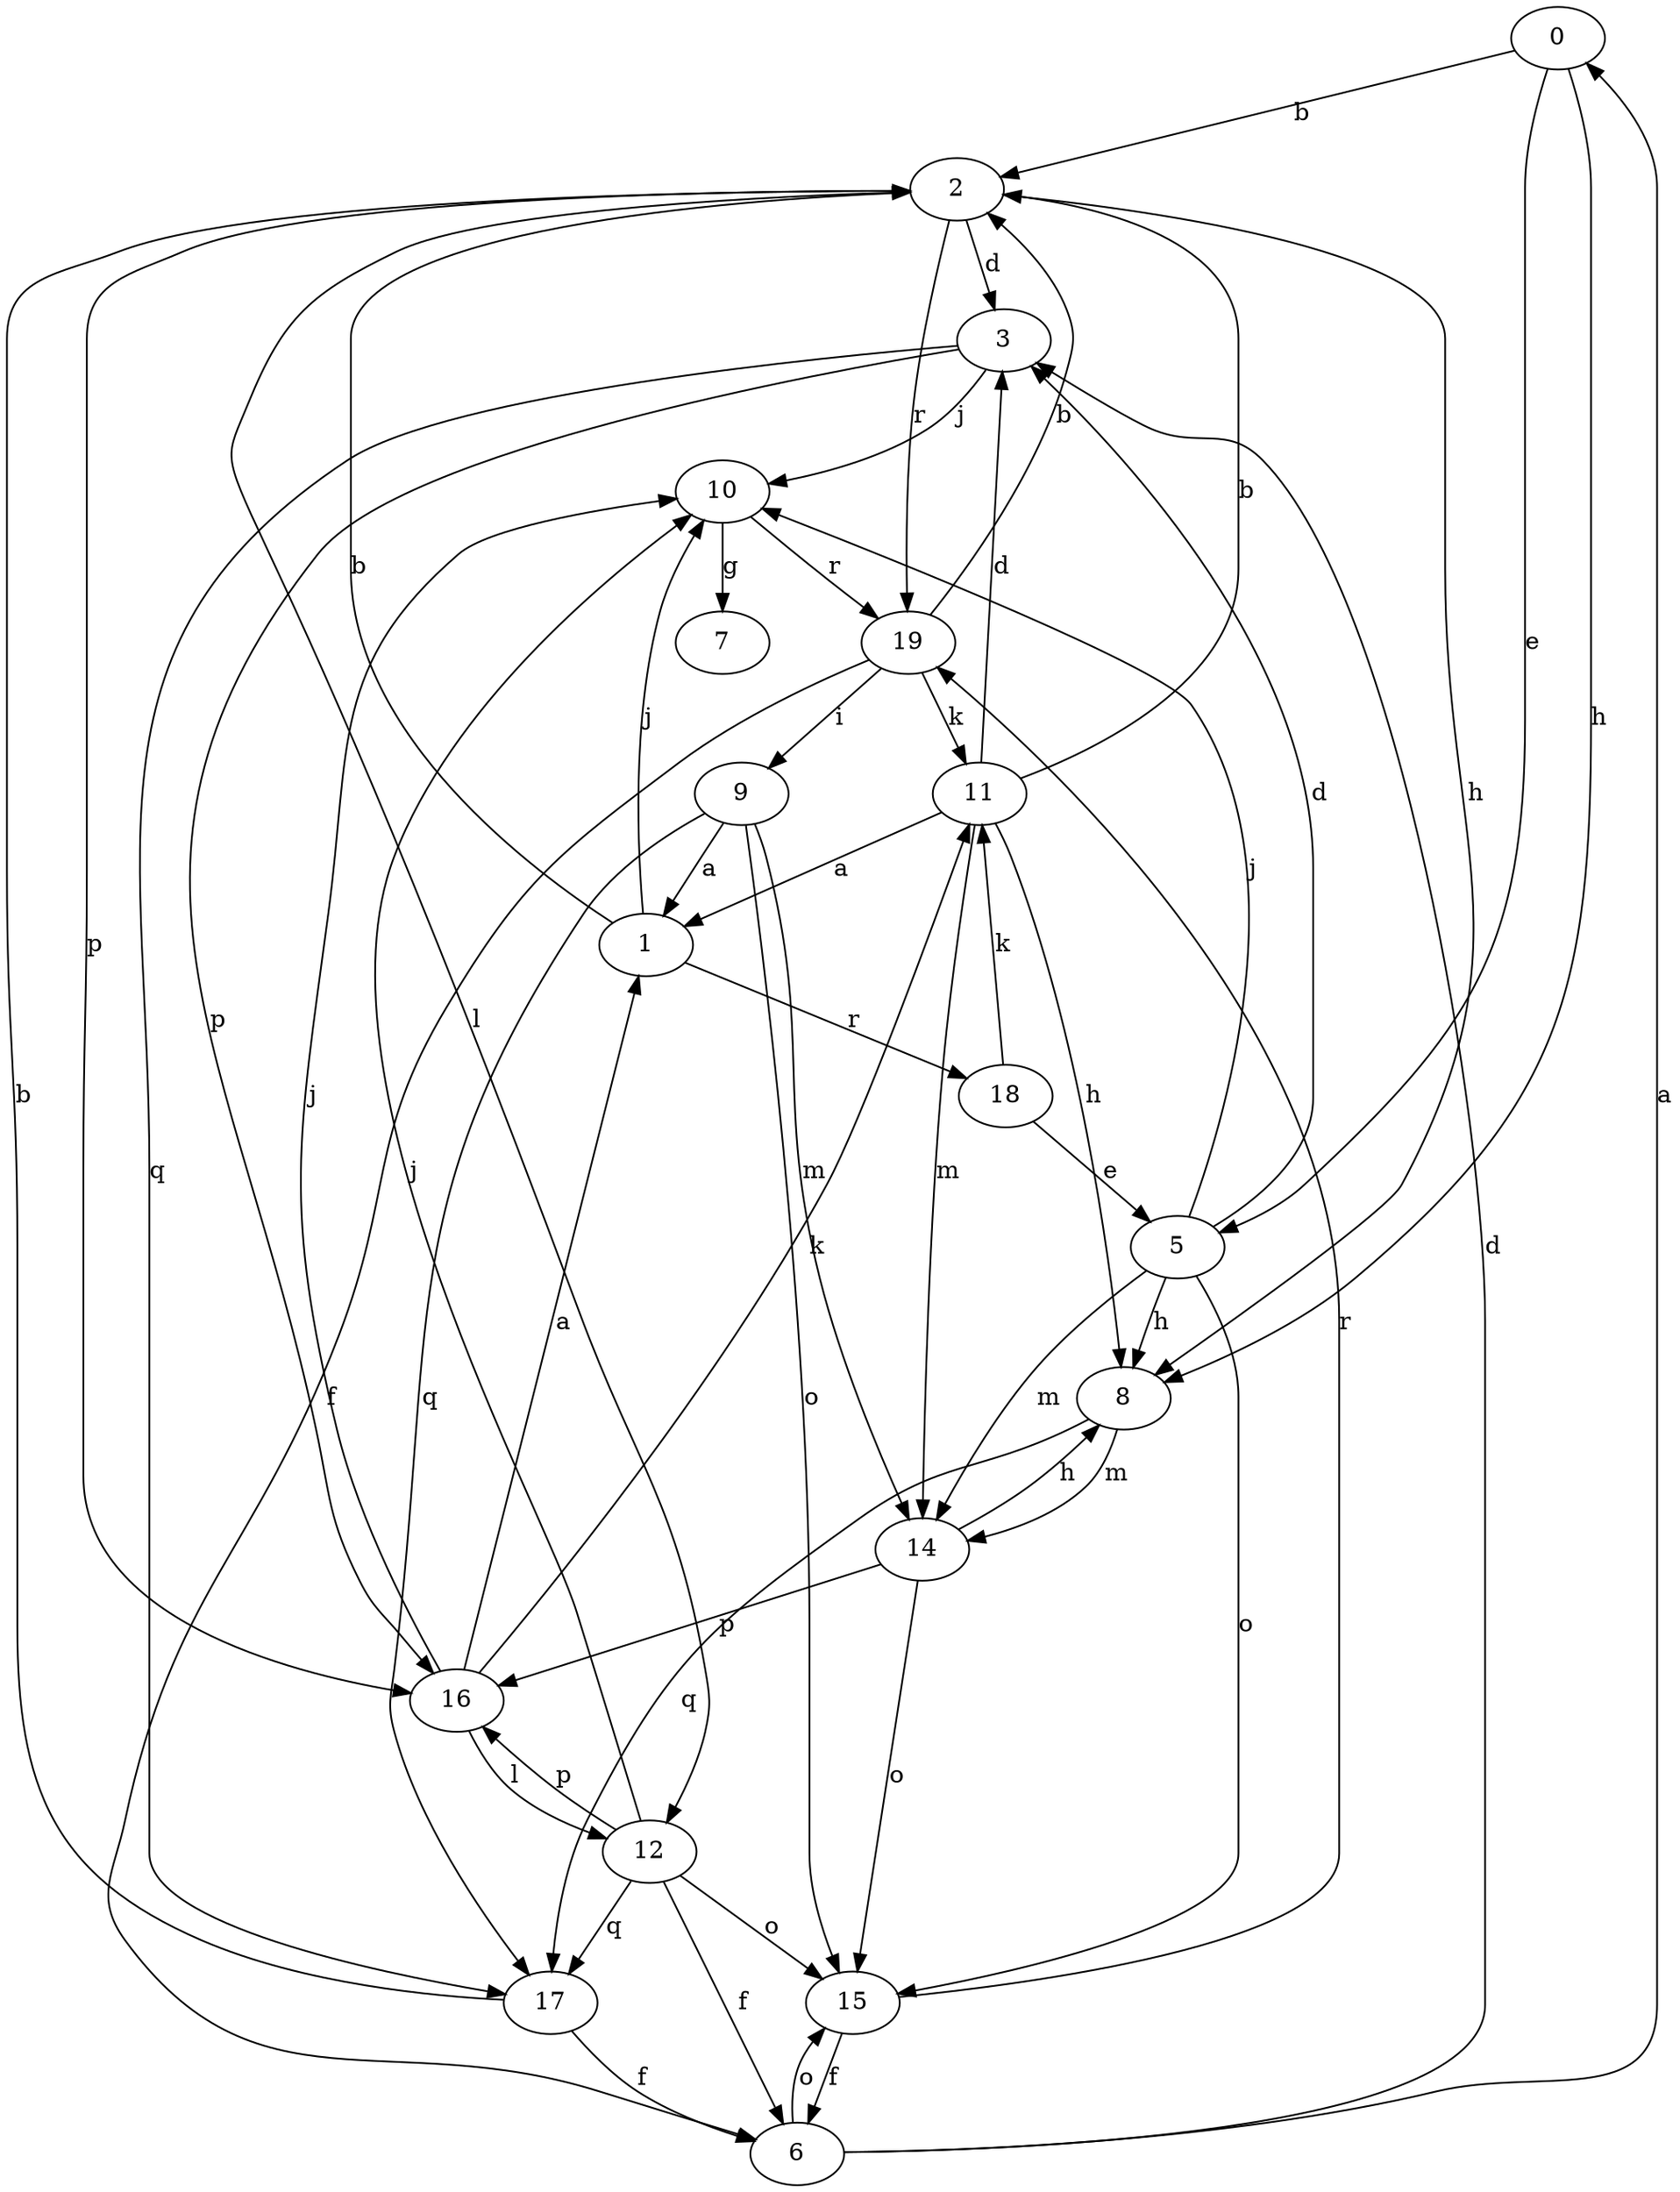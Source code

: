 strict digraph  {
0;
1;
2;
3;
5;
6;
7;
8;
9;
10;
11;
12;
14;
15;
16;
17;
18;
19;
0 -> 2  [label=b];
0 -> 5  [label=e];
0 -> 8  [label=h];
1 -> 2  [label=b];
1 -> 10  [label=j];
1 -> 18  [label=r];
2 -> 3  [label=d];
2 -> 8  [label=h];
2 -> 12  [label=l];
2 -> 16  [label=p];
2 -> 19  [label=r];
3 -> 10  [label=j];
3 -> 16  [label=p];
3 -> 17  [label=q];
5 -> 3  [label=d];
5 -> 8  [label=h];
5 -> 10  [label=j];
5 -> 14  [label=m];
5 -> 15  [label=o];
6 -> 0  [label=a];
6 -> 3  [label=d];
6 -> 15  [label=o];
8 -> 14  [label=m];
8 -> 17  [label=q];
9 -> 1  [label=a];
9 -> 14  [label=m];
9 -> 15  [label=o];
9 -> 17  [label=q];
10 -> 7  [label=g];
10 -> 19  [label=r];
11 -> 1  [label=a];
11 -> 2  [label=b];
11 -> 3  [label=d];
11 -> 8  [label=h];
11 -> 14  [label=m];
12 -> 6  [label=f];
12 -> 10  [label=j];
12 -> 15  [label=o];
12 -> 16  [label=p];
12 -> 17  [label=q];
14 -> 8  [label=h];
14 -> 15  [label=o];
14 -> 16  [label=p];
15 -> 6  [label=f];
15 -> 19  [label=r];
16 -> 1  [label=a];
16 -> 10  [label=j];
16 -> 11  [label=k];
16 -> 12  [label=l];
17 -> 2  [label=b];
17 -> 6  [label=f];
18 -> 5  [label=e];
18 -> 11  [label=k];
19 -> 2  [label=b];
19 -> 6  [label=f];
19 -> 9  [label=i];
19 -> 11  [label=k];
}
